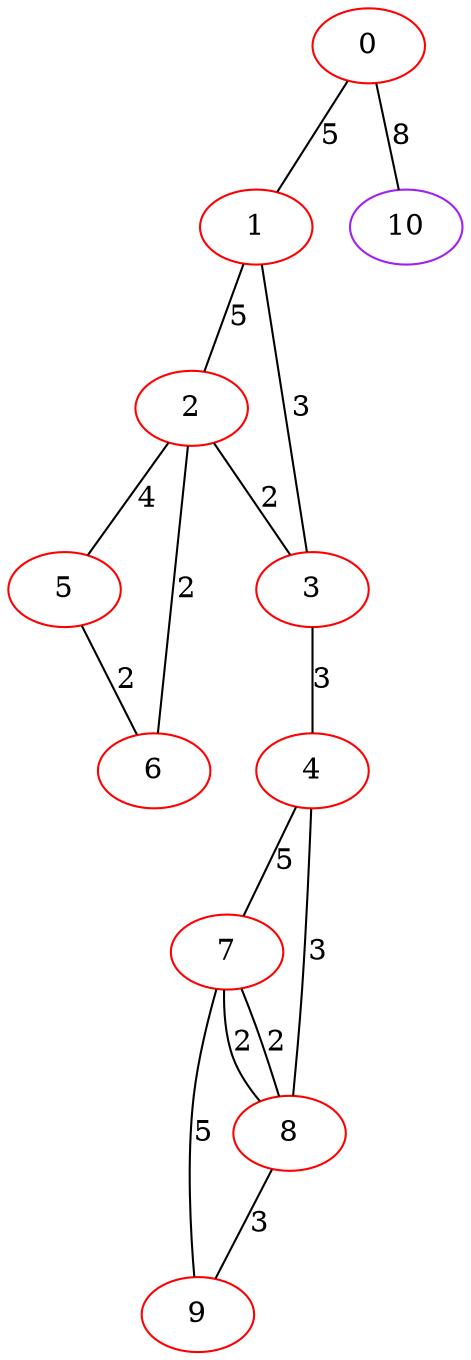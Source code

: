 graph "" {
0 [color=red, weight=1];
1 [color=red, weight=1];
2 [color=red, weight=1];
3 [color=red, weight=1];
4 [color=red, weight=1];
5 [color=red, weight=1];
6 [color=red, weight=1];
7 [color=red, weight=1];
8 [color=red, weight=1];
9 [color=red, weight=1];
10 [color=purple, weight=4];
0 -- 1  [key=0, label=5];
0 -- 10  [key=0, label=8];
1 -- 2  [key=0, label=5];
1 -- 3  [key=0, label=3];
2 -- 3  [key=0, label=2];
2 -- 5  [key=0, label=4];
2 -- 6  [key=0, label=2];
3 -- 4  [key=0, label=3];
4 -- 8  [key=0, label=3];
4 -- 7  [key=0, label=5];
5 -- 6  [key=0, label=2];
7 -- 8  [key=0, label=2];
7 -- 8  [key=1, label=2];
7 -- 9  [key=0, label=5];
8 -- 9  [key=0, label=3];
}
